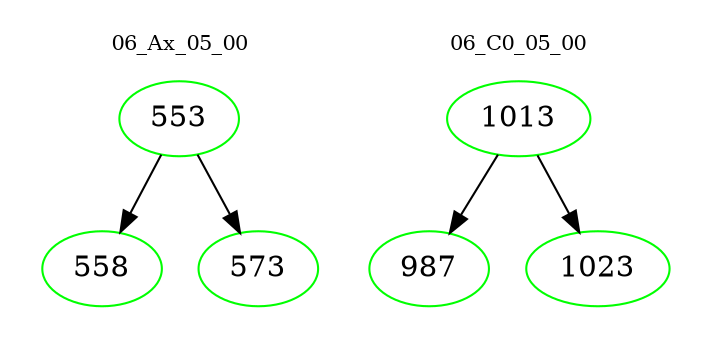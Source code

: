 digraph{
subgraph cluster_0 {
color = white
label = "06_Ax_05_00";
fontsize=10;
T0_553 [label="553", color="green"]
T0_553 -> T0_558 [color="black"]
T0_558 [label="558", color="green"]
T0_553 -> T0_573 [color="black"]
T0_573 [label="573", color="green"]
}
subgraph cluster_1 {
color = white
label = "06_C0_05_00";
fontsize=10;
T1_1013 [label="1013", color="green"]
T1_1013 -> T1_987 [color="black"]
T1_987 [label="987", color="green"]
T1_1013 -> T1_1023 [color="black"]
T1_1023 [label="1023", color="green"]
}
}
